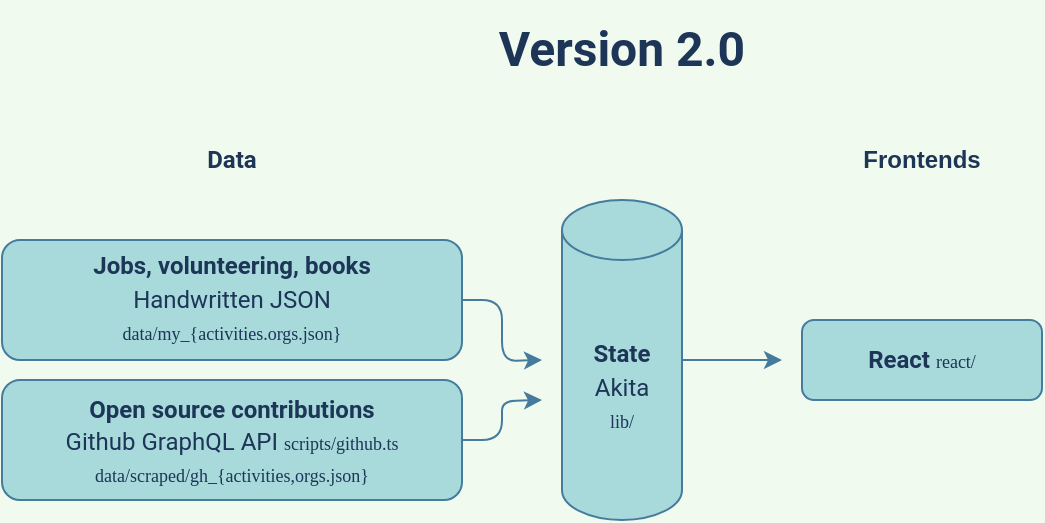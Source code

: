 <mxfile version="20.2.8" type="device"><diagram id="uk3usKKqwq8lygNcZiFJ" name="Page-1"><mxGraphModel dx="2820" dy="544" grid="1" gridSize="10" guides="1" tooltips="1" connect="1" arrows="1" fold="1" page="1" pageScale="1" pageWidth="350" pageHeight="300" background="#F1FAEE" math="0" shadow="0"><root><mxCell id="0"/><mxCell id="1" parent="0"/><mxCell id="E3clNipg9FcaSvQGF1sf-5" style="edgeStyle=orthogonalEdgeStyle;orthogonalLoop=1;jettySize=auto;html=1;exitX=1;exitY=0.5;exitDx=0;exitDy=0;strokeColor=#457B9D;fontColor=#1D3557;labelBackgroundColor=#F1FAEE;" parent="1" source="E3clNipg9FcaSvQGF1sf-1" edge="1"><mxGeometry relative="1" as="geometry"><mxPoint x="-910" y="190" as="targetPoint"/></mxGeometry></mxCell><mxCell id="E3clNipg9FcaSvQGF1sf-1" value="&lt;p style=&quot;line-height: 140%&quot;&gt;&lt;font face=&quot;Roboto&quot; data-font-src=&quot;https://fonts.googleapis.com/css?family=Roboto&quot; style=&quot;line-height: 140%&quot;&gt;&lt;b&gt;Jobs, volunteering, books&lt;/b&gt;&lt;br&gt;Handwritten JSON&lt;/font&gt;&lt;br&gt;&lt;font style=&quot;font-size: 9px&quot; face=&quot;Roboto Mono&quot; data-font-src=&quot;https://fonts.googleapis.com/css?family=Roboto+Mono&quot;&gt;data/my_{activities.orgs.json}&lt;/font&gt;&lt;/p&gt;" style="whiteSpace=wrap;html=1;rounded=1;fillColor=#A8DADC;strokeColor=#457B9D;fontColor=#1D3557;" parent="1" vertex="1"><mxGeometry x="-1180" y="130" width="230" height="60" as="geometry"/></mxCell><mxCell id="E3clNipg9FcaSvQGF1sf-6" style="edgeStyle=orthogonalEdgeStyle;orthogonalLoop=1;jettySize=auto;html=1;strokeColor=#457B9D;fontColor=#1D3557;labelBackgroundColor=#F1FAEE;" parent="1" source="E3clNipg9FcaSvQGF1sf-2" edge="1"><mxGeometry relative="1" as="geometry"><mxPoint x="-910" y="210" as="targetPoint"/></mxGeometry></mxCell><mxCell id="E3clNipg9FcaSvQGF1sf-2" value="&lt;font face=&quot;Roboto&quot; data-font-src=&quot;https://fonts.googleapis.com/css?family=Roboto&quot; style=&quot;line-height: 140%&quot;&gt;&lt;b style=&quot;line-height: 140%&quot;&gt;Open source contributions&lt;br&gt;&lt;/b&gt;Github GraphQL API&amp;nbsp;&lt;/font&gt;&lt;font data-font-src=&quot;https://fonts.googleapis.com/css?family=Roboto+Mono&quot; style=&quot;line-height: 140% ; font-size: 9px&quot; face=&quot;Roboto Mono&quot;&gt;scripts/github.ts&lt;/font&gt;&lt;br&gt;&lt;font style=&quot;font-size: 9px&quot; face=&quot;Roboto Mono&quot; data-font-src=&quot;https://fonts.googleapis.com/css?family=Roboto+Mono&quot;&gt;data/scraped/gh_{activities,orgs.json}&lt;/font&gt;" style="whiteSpace=wrap;html=1;rounded=1;fillColor=#A8DADC;strokeColor=#457B9D;fontColor=#1D3557;" parent="1" vertex="1"><mxGeometry x="-1180" y="200" width="230" height="60" as="geometry"/></mxCell><mxCell id="E3clNipg9FcaSvQGF1sf-11" style="edgeStyle=orthogonalEdgeStyle;orthogonalLoop=1;jettySize=auto;html=1;strokeColor=#457B9D;fontColor=#1D3557;labelBackgroundColor=#F1FAEE;" parent="1" source="E3clNipg9FcaSvQGF1sf-7" edge="1"><mxGeometry relative="1" as="geometry"><mxPoint x="-790" y="190" as="targetPoint"/></mxGeometry></mxCell><mxCell id="E3clNipg9FcaSvQGF1sf-7" value="&lt;p style=&quot;line-height: 120%&quot;&gt;&lt;font face=&quot;Roboto&quot; data-font-src=&quot;https://fonts.googleapis.com/css?family=Roboto&quot; style=&quot;line-height: 140%&quot;&gt;&lt;b style=&quot;line-height: 120%&quot;&gt;State&lt;/b&gt;&lt;br&gt;Akita&lt;/font&gt;&lt;br&gt;&lt;font style=&quot;font-size: 9px&quot; face=&quot;Roboto Mono&quot; data-font-src=&quot;https://fonts.googleapis.com/css?family=Roboto+Mono&quot;&gt;lib/&lt;/font&gt;&lt;/p&gt;" style="shape=cylinder3;whiteSpace=wrap;html=1;boundedLbl=1;backgroundOutline=1;size=15;rounded=1;fillColor=#A8DADC;strokeColor=#457B9D;fontColor=#1D3557;" parent="1" vertex="1"><mxGeometry x="-900" y="110" width="60" height="160" as="geometry"/></mxCell><mxCell id="E3clNipg9FcaSvQGF1sf-13" value="&lt;b&gt;&lt;font face=&quot;Roboto&quot; data-font-src=&quot;https://fonts.googleapis.com/css?family=Roboto&quot;&gt;Data&lt;/font&gt;&lt;/b&gt;" style="text;html=1;strokeColor=none;fillColor=none;align=center;verticalAlign=middle;whiteSpace=wrap;rounded=1;fontColor=#1D3557;" parent="1" vertex="1"><mxGeometry x="-1180" y="80" width="230" height="20" as="geometry"/></mxCell><mxCell id="E3clNipg9FcaSvQGF1sf-14" value="&lt;b&gt;Frontends&lt;/b&gt;" style="text;html=1;strokeColor=none;fillColor=none;align=center;verticalAlign=middle;whiteSpace=wrap;rounded=1;fontColor=#1D3557;" parent="1" vertex="1"><mxGeometry x="-780" y="80" width="120" height="20" as="geometry"/></mxCell><mxCell id="E3clNipg9FcaSvQGF1sf-18" value="&lt;p style=&quot;line-height: 100%&quot;&gt;&lt;b&gt;&lt;font face=&quot;Roboto&quot; data-font-src=&quot;https://fonts.googleapis.com/css?family=Roboto&quot;&gt;React&amp;nbsp;&lt;/font&gt;&lt;/b&gt;&lt;span style=&quot;font-size: 9px&quot;&gt;&lt;font face=&quot;Roboto Mono&quot; data-font-src=&quot;https://fonts.googleapis.com/css?family=Roboto+Mono&quot;&gt;react/&lt;/font&gt;&lt;/span&gt;&lt;/p&gt;&lt;p&gt;&lt;/p&gt;" style="whiteSpace=wrap;html=1;rounded=1;fillColor=#A8DADC;strokeColor=#457B9D;fontColor=#1D3557;" parent="1" vertex="1"><mxGeometry x="-780" y="170" width="120" height="40" as="geometry"/></mxCell><mxCell id="E3clNipg9FcaSvQGF1sf-22" value="&lt;font face=&quot;Roboto&quot; data-font-src=&quot;https://fonts.googleapis.com/css?family=Roboto&quot; style=&quot;font-size: 24px&quot;&gt;&lt;b&gt;Version 2.0&lt;/b&gt;&lt;/font&gt;" style="text;html=1;strokeColor=none;fillColor=none;align=center;verticalAlign=middle;whiteSpace=wrap;rounded=1;fontColor=#1D3557;" parent="1" vertex="1"><mxGeometry x="-1025" y="10" width="310" height="50" as="geometry"/></mxCell></root></mxGraphModel></diagram></mxfile>